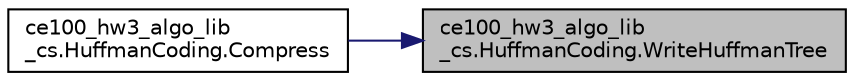 digraph "ce100_hw3_algo_lib_cs.HuffmanCoding.WriteHuffmanTree"
{
 // INTERACTIVE_SVG=YES
 // LATEX_PDF_SIZE
  edge [fontname="Helvetica",fontsize="10",labelfontname="Helvetica",labelfontsize="10"];
  node [fontname="Helvetica",fontsize="10",shape=record];
  rankdir="RL";
  Node1 [label="ce100_hw3_algo_lib\l_cs.HuffmanCoding.WriteHuffmanTree",height=0.2,width=0.4,color="black", fillcolor="grey75", style="filled", fontcolor="black",tooltip=" "];
  Node1 -> Node2 [dir="back",color="midnightblue",fontsize="10",style="solid",fontname="Helvetica"];
  Node2 [label="ce100_hw3_algo_lib\l_cs.HuffmanCoding.Compress",height=0.2,width=0.4,color="black", fillcolor="white", style="filled",URL="$db/db2/a00020.html#a9ee06d4149a24953729761d439dcba5b",tooltip=" "];
}
